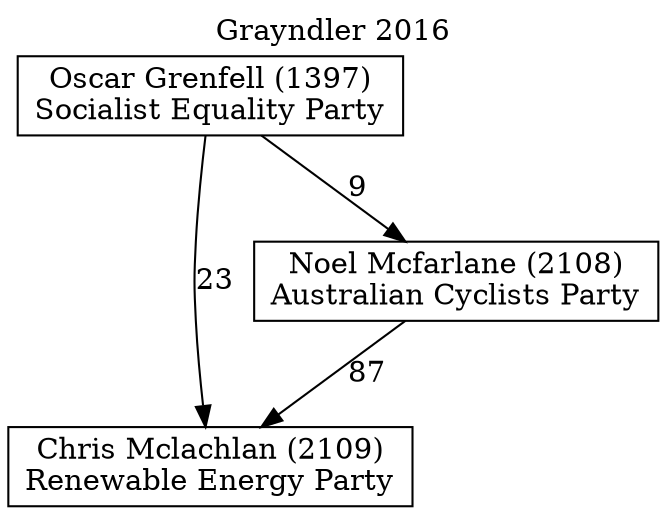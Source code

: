 // House preference flow
digraph "Chris Mclachlan (2109)_Grayndler_2016" {
	graph [label="Grayndler 2016" labelloc=t mclimit=10]
	node [shape=box]
	"Chris Mclachlan (2109)" [label="Chris Mclachlan (2109)
Renewable Energy Party"]
	"Oscar Grenfell (1397)" [label="Oscar Grenfell (1397)
Socialist Equality Party"]
	"Noel Mcfarlane (2108)" [label="Noel Mcfarlane (2108)
Australian Cyclists Party"]
	"Noel Mcfarlane (2108)" -> "Chris Mclachlan (2109)" [label=87]
	"Oscar Grenfell (1397)" -> "Noel Mcfarlane (2108)" [label=9]
	"Oscar Grenfell (1397)" -> "Chris Mclachlan (2109)" [label=23]
}
